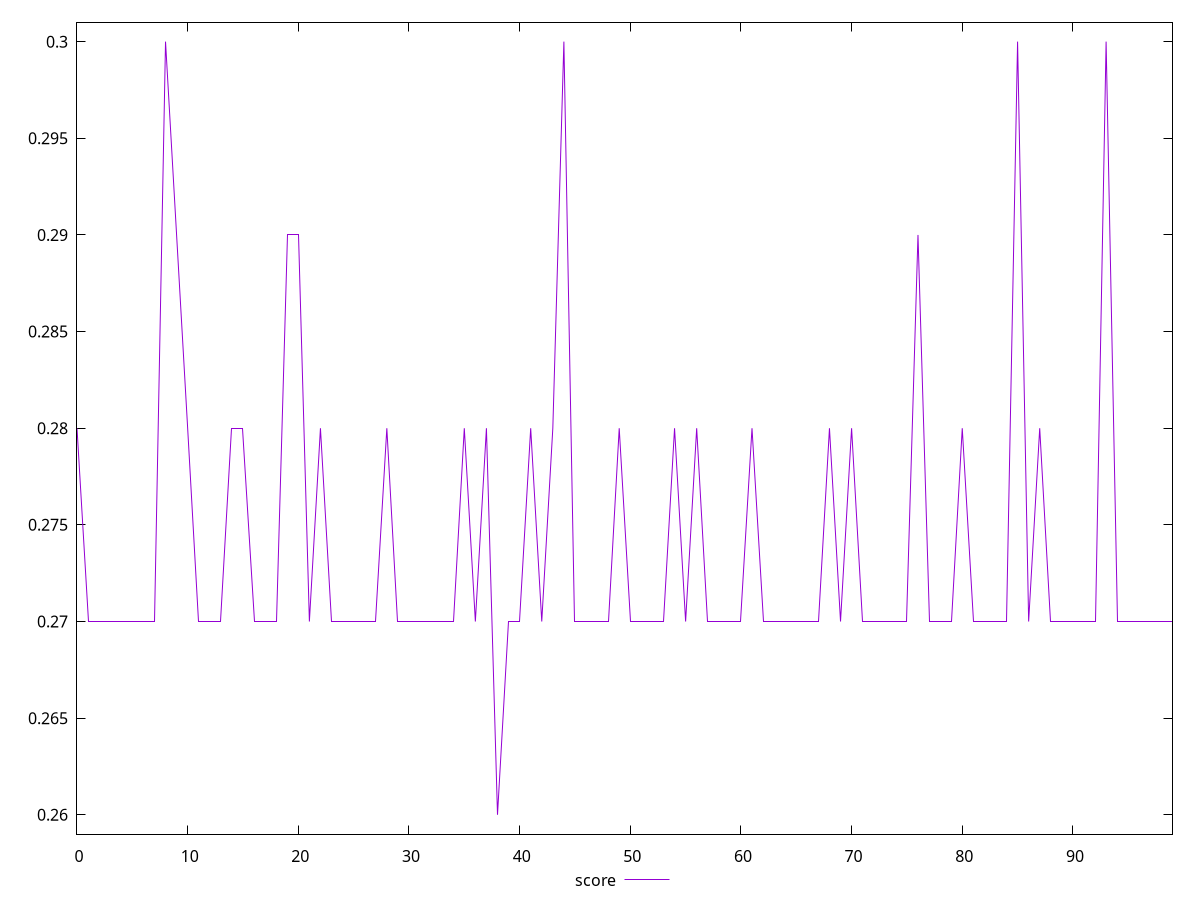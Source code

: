 reset

$score <<EOF
0 0.28
1 0.27
2 0.27
3 0.27
4 0.27
5 0.27
6 0.27
7 0.27
8 0.3
9 0.29
10 0.28
11 0.27
12 0.27
13 0.27
14 0.28
15 0.28
16 0.27
17 0.27
18 0.27
19 0.29
20 0.29
21 0.27
22 0.28
23 0.27
24 0.27
25 0.27
26 0.27
27 0.27
28 0.28
29 0.27
30 0.27
31 0.27
32 0.27
33 0.27
34 0.27
35 0.28
36 0.27
37 0.28
38 0.26
39 0.27
40 0.27
41 0.28
42 0.27
43 0.28
44 0.3
45 0.27
46 0.27
47 0.27
48 0.27
49 0.28
50 0.27
51 0.27
52 0.27
53 0.27
54 0.28
55 0.27
56 0.28
57 0.27
58 0.27
59 0.27
60 0.27
61 0.28
62 0.27
63 0.27
64 0.27
65 0.27
66 0.27
67 0.27
68 0.28
69 0.27
70 0.28
71 0.27
72 0.27
73 0.27
74 0.27
75 0.27
76 0.29
77 0.27
78 0.27
79 0.27
80 0.28
81 0.27
82 0.27
83 0.27
84 0.27
85 0.3
86 0.27
87 0.28
88 0.27
89 0.27
90 0.27
91 0.27
92 0.27
93 0.3
94 0.27
95 0.27
96 0.27
97 0.27
98 0.27
99 0.27
EOF

set key outside below
set xrange [0:99]
set yrange [0.259:0.301]
set trange [0.259:0.301]
set terminal svg size 640, 500 enhanced background rgb 'white'
set output "report_00026_2021-02-22T21:38:55.199Z/uses-text-compression/samples/pages+cached+noadtech/score/values.svg"

plot $score title "score" with line

reset
